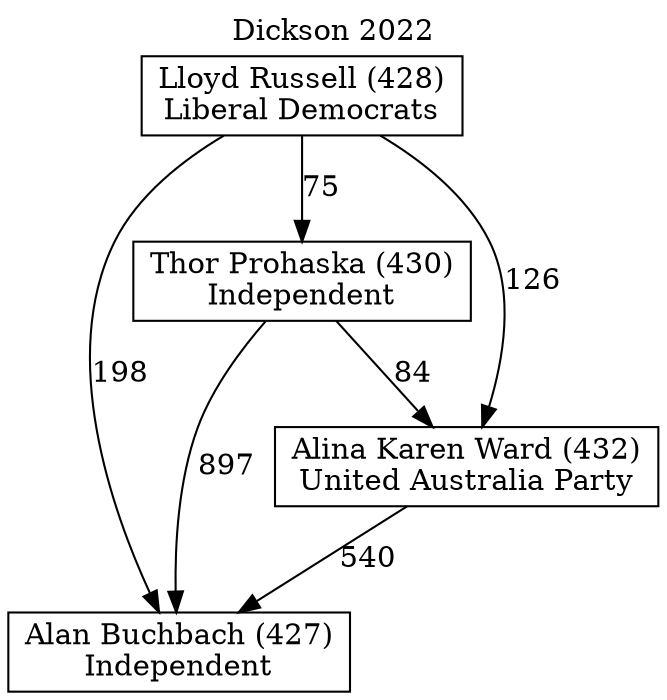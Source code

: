 // House preference flow
digraph "Alan Buchbach (427)_Dickson_2022" {
	graph [label="Dickson 2022" labelloc=t mclimit=10]
	node [shape=box]
	"Alan Buchbach (427)" [label="Alan Buchbach (427)
Independent"]
	"Thor Prohaska (430)" [label="Thor Prohaska (430)
Independent"]
	"Alina Karen Ward (432)" [label="Alina Karen Ward (432)
United Australia Party"]
	"Lloyd Russell (428)" [label="Lloyd Russell (428)
Liberal Democrats"]
	"Lloyd Russell (428)" -> "Alan Buchbach (427)" [label=198]
	"Thor Prohaska (430)" -> "Alan Buchbach (427)" [label=897]
	"Alina Karen Ward (432)" -> "Alan Buchbach (427)" [label=540]
	"Lloyd Russell (428)" -> "Alina Karen Ward (432)" [label=126]
	"Thor Prohaska (430)" -> "Alina Karen Ward (432)" [label=84]
	"Lloyd Russell (428)" -> "Thor Prohaska (430)" [label=75]
}

